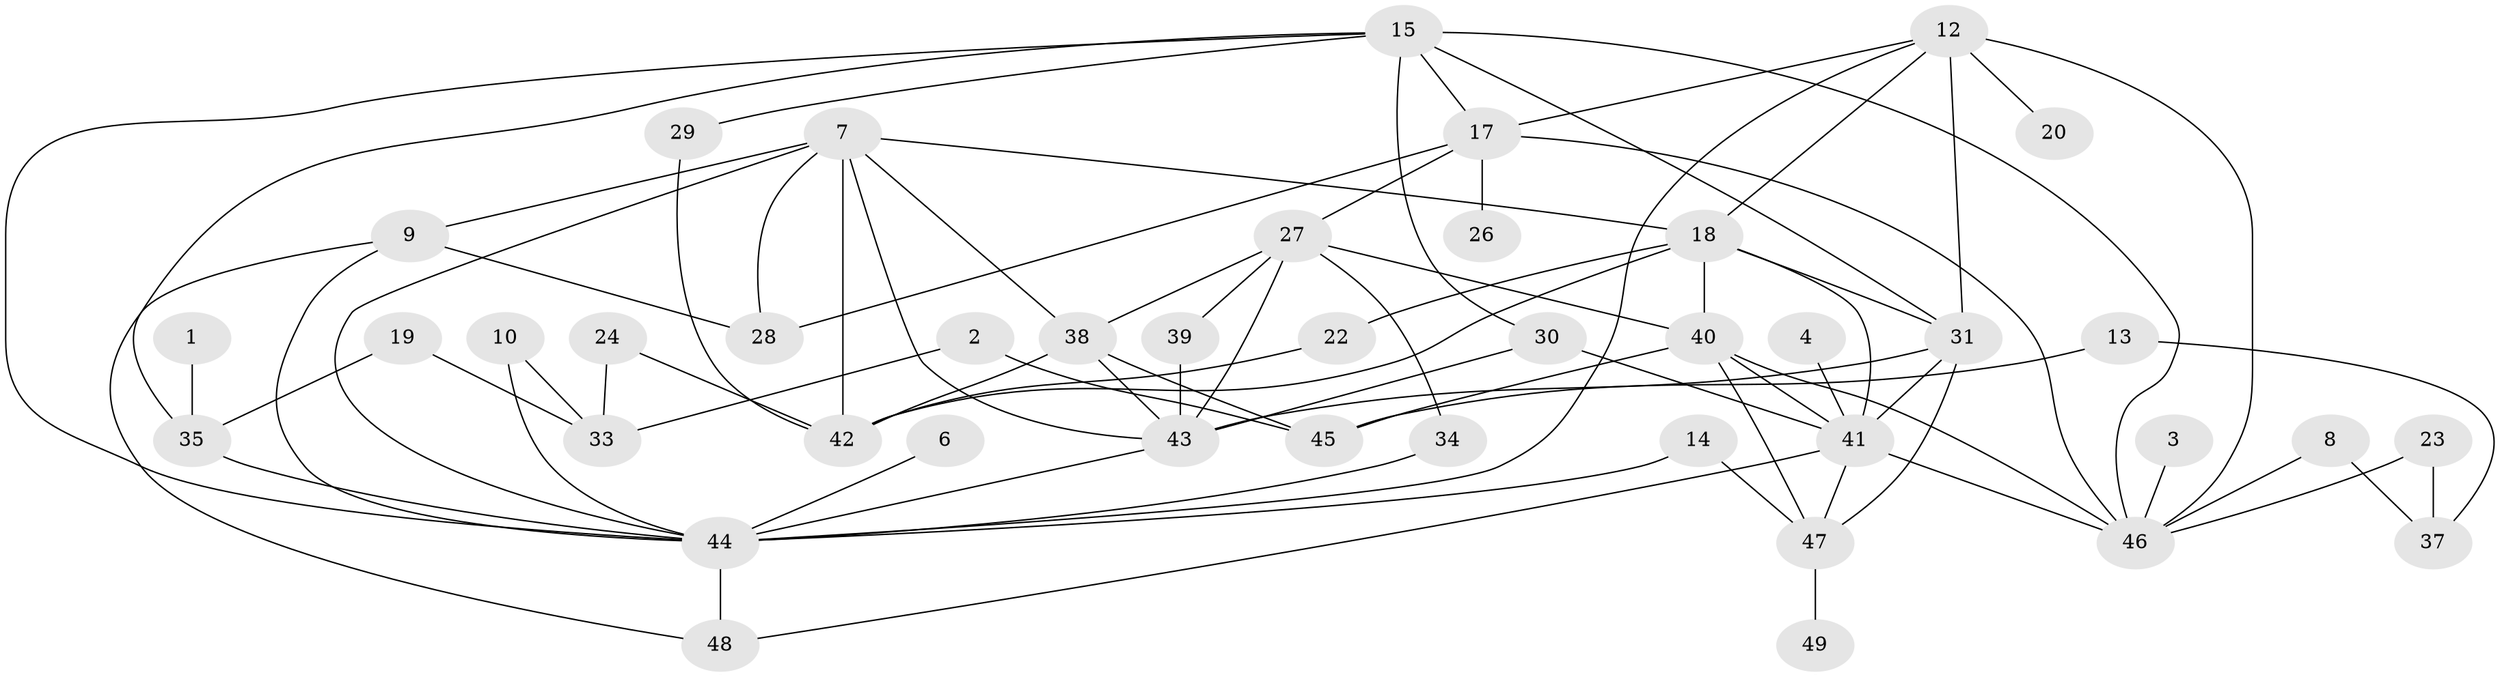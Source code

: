 // original degree distribution, {3: 0.16326530612244897, 1: 0.1326530612244898, 2: 0.3163265306122449, 5: 0.061224489795918366, 0: 0.07142857142857142, 4: 0.22448979591836735, 6: 0.02040816326530612, 7: 0.01020408163265306}
// Generated by graph-tools (version 1.1) at 2025/49/03/09/25 03:49:05]
// undirected, 42 vertices, 80 edges
graph export_dot {
graph [start="1"]
  node [color=gray90,style=filled];
  1;
  2;
  3;
  4;
  6;
  7;
  8;
  9;
  10;
  12;
  13;
  14;
  15;
  17;
  18;
  19;
  20;
  22;
  23;
  24;
  26;
  27;
  28;
  29;
  30;
  31;
  33;
  34;
  35;
  37;
  38;
  39;
  40;
  41;
  42;
  43;
  44;
  45;
  46;
  47;
  48;
  49;
  1 -- 35 [weight=1.0];
  2 -- 33 [weight=1.0];
  2 -- 45 [weight=1.0];
  3 -- 46 [weight=1.0];
  4 -- 41 [weight=1.0];
  6 -- 44 [weight=1.0];
  7 -- 9 [weight=1.0];
  7 -- 18 [weight=1.0];
  7 -- 28 [weight=1.0];
  7 -- 38 [weight=1.0];
  7 -- 42 [weight=1.0];
  7 -- 43 [weight=1.0];
  7 -- 44 [weight=1.0];
  8 -- 37 [weight=1.0];
  8 -- 46 [weight=1.0];
  9 -- 28 [weight=1.0];
  9 -- 44 [weight=1.0];
  9 -- 48 [weight=1.0];
  10 -- 33 [weight=1.0];
  10 -- 44 [weight=1.0];
  12 -- 17 [weight=1.0];
  12 -- 18 [weight=1.0];
  12 -- 20 [weight=1.0];
  12 -- 31 [weight=1.0];
  12 -- 44 [weight=1.0];
  12 -- 46 [weight=1.0];
  13 -- 37 [weight=1.0];
  13 -- 45 [weight=1.0];
  14 -- 44 [weight=1.0];
  14 -- 47 [weight=1.0];
  15 -- 17 [weight=1.0];
  15 -- 29 [weight=1.0];
  15 -- 30 [weight=1.0];
  15 -- 31 [weight=1.0];
  15 -- 35 [weight=1.0];
  15 -- 44 [weight=1.0];
  15 -- 46 [weight=1.0];
  17 -- 26 [weight=1.0];
  17 -- 27 [weight=1.0];
  17 -- 28 [weight=1.0];
  17 -- 46 [weight=1.0];
  18 -- 22 [weight=1.0];
  18 -- 31 [weight=1.0];
  18 -- 40 [weight=1.0];
  18 -- 41 [weight=1.0];
  18 -- 42 [weight=1.0];
  19 -- 33 [weight=1.0];
  19 -- 35 [weight=1.0];
  22 -- 42 [weight=1.0];
  23 -- 37 [weight=1.0];
  23 -- 46 [weight=1.0];
  24 -- 33 [weight=1.0];
  24 -- 42 [weight=1.0];
  27 -- 34 [weight=1.0];
  27 -- 38 [weight=1.0];
  27 -- 39 [weight=1.0];
  27 -- 40 [weight=1.0];
  27 -- 43 [weight=1.0];
  29 -- 42 [weight=1.0];
  30 -- 41 [weight=1.0];
  30 -- 43 [weight=1.0];
  31 -- 41 [weight=1.0];
  31 -- 43 [weight=1.0];
  31 -- 47 [weight=1.0];
  34 -- 44 [weight=1.0];
  35 -- 44 [weight=1.0];
  38 -- 42 [weight=1.0];
  38 -- 43 [weight=1.0];
  38 -- 45 [weight=1.0];
  39 -- 43 [weight=1.0];
  40 -- 41 [weight=1.0];
  40 -- 45 [weight=1.0];
  40 -- 46 [weight=1.0];
  40 -- 47 [weight=1.0];
  41 -- 46 [weight=1.0];
  41 -- 47 [weight=1.0];
  41 -- 48 [weight=1.0];
  43 -- 44 [weight=1.0];
  44 -- 48 [weight=1.0];
  47 -- 49 [weight=1.0];
}
